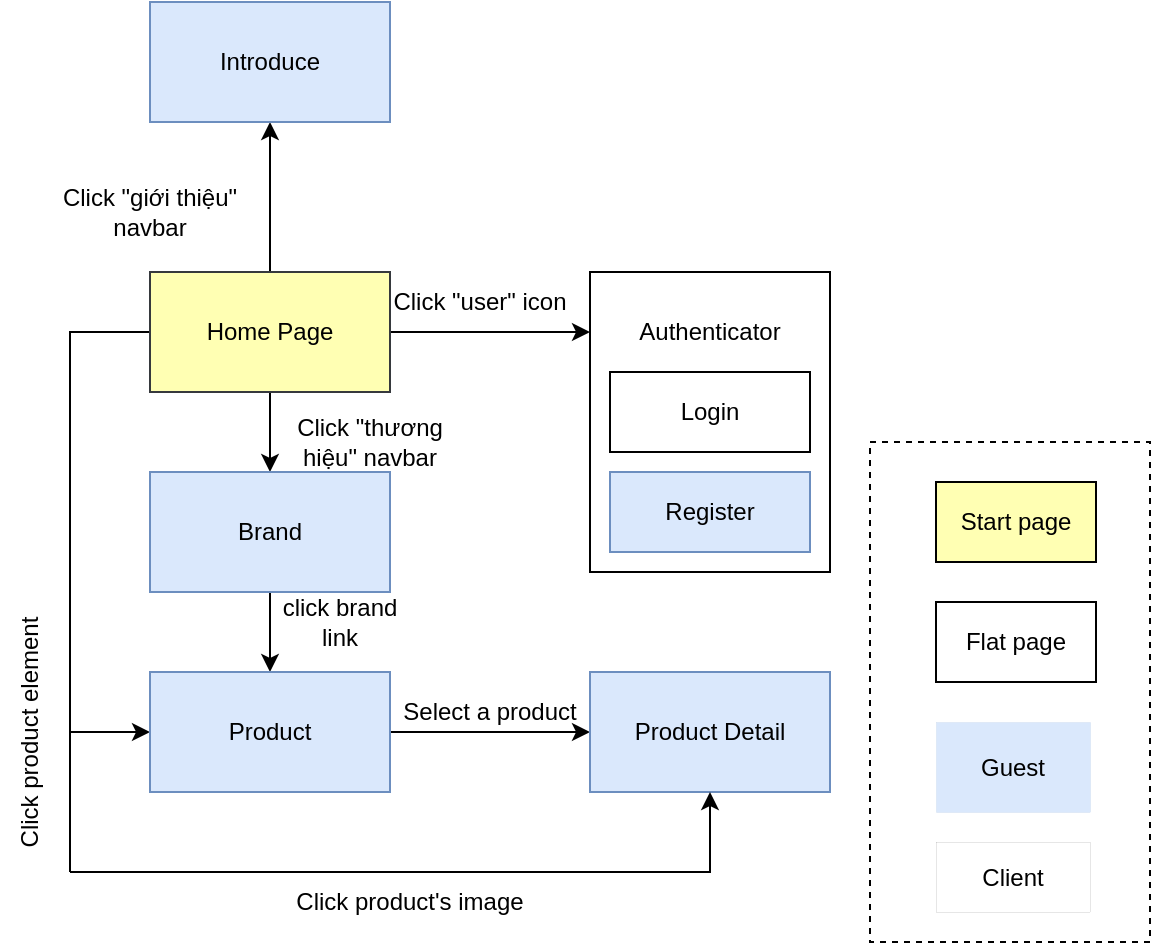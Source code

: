 <mxfile version="21.7.5" type="device">
  <diagram id="_5H-L2p9wcAScAushxqT" name="Trang-1">
    <mxGraphModel dx="1219" dy="713" grid="1" gridSize="10" guides="1" tooltips="1" connect="1" arrows="1" fold="1" page="1" pageScale="1" pageWidth="850" pageHeight="1100" math="0" shadow="0">
      <root>
        <mxCell id="0" />
        <mxCell id="1" parent="0" />
        <mxCell id="cm31tYwsFevxZI4d6jiq-32" value="" style="rounded=0;whiteSpace=wrap;html=1;dashed=1;" parent="1" vertex="1">
          <mxGeometry x="720" y="430" width="140" height="250" as="geometry" />
        </mxCell>
        <mxCell id="cm31tYwsFevxZI4d6jiq-33" value="Guest" style="rounded=0;whiteSpace=wrap;html=1;dashed=1;strokeWidth=0;fillColor=#dae8fc;strokeColor=#6c8ebf;" parent="1" vertex="1">
          <mxGeometry x="753" y="570" width="77" height="45" as="geometry" />
        </mxCell>
        <mxCell id="cm31tYwsFevxZI4d6jiq-34" value="Client" style="rounded=0;whiteSpace=wrap;html=1;dashed=1;strokeWidth=0;" parent="1" vertex="1">
          <mxGeometry x="753" y="630" width="77" height="35" as="geometry" />
        </mxCell>
        <mxCell id="cm31tYwsFevxZI4d6jiq-35" value="Flat page" style="rounded=0;whiteSpace=wrap;html=1;strokeWidth=1;perimeterSpacing=1;" parent="1" vertex="1">
          <mxGeometry x="753" y="510" width="80" height="40" as="geometry" />
        </mxCell>
        <mxCell id="3IGHKN7pYZjDWUHw14rV-1" value="Start page" style="rounded=0;whiteSpace=wrap;html=1;strokeWidth=1;perimeterSpacing=1;fillColor=#FFFFB3;" parent="1" vertex="1">
          <mxGeometry x="753" y="450" width="80" height="40" as="geometry" />
        </mxCell>
        <mxCell id="ui6q3bQQK6sZuKgitUgy-23" style="edgeStyle=orthogonalEdgeStyle;rounded=0;orthogonalLoop=1;jettySize=auto;html=1;entryX=0.5;entryY=0;entryDx=0;entryDy=0;" edge="1" parent="1" source="ui6q3bQQK6sZuKgitUgy-27" target="ui6q3bQQK6sZuKgitUgy-29">
          <mxGeometry relative="1" as="geometry" />
        </mxCell>
        <mxCell id="ui6q3bQQK6sZuKgitUgy-24" style="edgeStyle=orthogonalEdgeStyle;rounded=0;orthogonalLoop=1;jettySize=auto;html=1;entryX=0;entryY=0.5;entryDx=0;entryDy=0;" edge="1" parent="1" source="ui6q3bQQK6sZuKgitUgy-27" target="ui6q3bQQK6sZuKgitUgy-31">
          <mxGeometry relative="1" as="geometry">
            <mxPoint x="350" y="605" as="targetPoint" />
            <Array as="points">
              <mxPoint x="320" y="375" />
              <mxPoint x="320" y="575" />
            </Array>
          </mxGeometry>
        </mxCell>
        <mxCell id="ui6q3bQQK6sZuKgitUgy-25" style="edgeStyle=orthogonalEdgeStyle;rounded=0;orthogonalLoop=1;jettySize=auto;html=1;" edge="1" parent="1" source="ui6q3bQQK6sZuKgitUgy-27">
          <mxGeometry relative="1" as="geometry">
            <mxPoint x="580" y="375" as="targetPoint" />
          </mxGeometry>
        </mxCell>
        <mxCell id="ui6q3bQQK6sZuKgitUgy-26" style="edgeStyle=orthogonalEdgeStyle;rounded=0;orthogonalLoop=1;jettySize=auto;html=1;entryX=0.5;entryY=1;entryDx=0;entryDy=0;" edge="1" parent="1" source="ui6q3bQQK6sZuKgitUgy-27" target="ui6q3bQQK6sZuKgitUgy-33">
          <mxGeometry relative="1" as="geometry" />
        </mxCell>
        <mxCell id="ui6q3bQQK6sZuKgitUgy-27" value="Home Page" style="rounded=0;whiteSpace=wrap;html=1;fillColor=#FFFFB3;strokeColor=#36393d;" vertex="1" parent="1">
          <mxGeometry x="360" y="345" width="120" height="60" as="geometry" />
        </mxCell>
        <mxCell id="ui6q3bQQK6sZuKgitUgy-28" value="" style="edgeStyle=orthogonalEdgeStyle;rounded=0;orthogonalLoop=1;jettySize=auto;html=1;" edge="1" parent="1" source="ui6q3bQQK6sZuKgitUgy-29" target="ui6q3bQQK6sZuKgitUgy-31">
          <mxGeometry relative="1" as="geometry" />
        </mxCell>
        <mxCell id="ui6q3bQQK6sZuKgitUgy-29" value="Brand" style="rounded=0;whiteSpace=wrap;html=1;fillColor=#dae8fc;strokeColor=#6c8ebf;" vertex="1" parent="1">
          <mxGeometry x="360" y="445" width="120" height="60" as="geometry" />
        </mxCell>
        <mxCell id="ui6q3bQQK6sZuKgitUgy-30" style="edgeStyle=orthogonalEdgeStyle;rounded=0;orthogonalLoop=1;jettySize=auto;html=1;entryX=0;entryY=0.5;entryDx=0;entryDy=0;" edge="1" parent="1" source="ui6q3bQQK6sZuKgitUgy-31" target="ui6q3bQQK6sZuKgitUgy-34">
          <mxGeometry relative="1" as="geometry">
            <mxPoint x="570" y="605" as="targetPoint" />
          </mxGeometry>
        </mxCell>
        <mxCell id="ui6q3bQQK6sZuKgitUgy-31" value="Product" style="rounded=0;whiteSpace=wrap;html=1;fillColor=#dae8fc;strokeColor=#6c8ebf;" vertex="1" parent="1">
          <mxGeometry x="360" y="545" width="120" height="60" as="geometry" />
        </mxCell>
        <mxCell id="ui6q3bQQK6sZuKgitUgy-32" value="" style="rounded=0;whiteSpace=wrap;html=1;" vertex="1" parent="1">
          <mxGeometry x="580" y="345" width="120" height="150" as="geometry" />
        </mxCell>
        <mxCell id="ui6q3bQQK6sZuKgitUgy-33" value="Introduce" style="rounded=0;whiteSpace=wrap;html=1;fillColor=#dae8fc;strokeColor=#6c8ebf;" vertex="1" parent="1">
          <mxGeometry x="360" y="210" width="120" height="60" as="geometry" />
        </mxCell>
        <mxCell id="ui6q3bQQK6sZuKgitUgy-34" value="Product Detail" style="rounded=0;whiteSpace=wrap;html=1;fillColor=#dae8fc;strokeColor=#6c8ebf;" vertex="1" parent="1">
          <mxGeometry x="580" y="545" width="120" height="60" as="geometry" />
        </mxCell>
        <mxCell id="ui6q3bQQK6sZuKgitUgy-35" value="" style="endArrow=none;html=1;rounded=0;" edge="1" parent="1">
          <mxGeometry width="50" height="50" relative="1" as="geometry">
            <mxPoint x="320" y="645" as="sourcePoint" />
            <mxPoint x="320" y="575" as="targetPoint" />
          </mxGeometry>
        </mxCell>
        <mxCell id="ui6q3bQQK6sZuKgitUgy-36" value="" style="endArrow=classic;html=1;rounded=0;entryX=0.5;entryY=1;entryDx=0;entryDy=0;" edge="1" parent="1" target="ui6q3bQQK6sZuKgitUgy-34">
          <mxGeometry width="50" height="50" relative="1" as="geometry">
            <mxPoint x="320" y="645" as="sourcePoint" />
            <mxPoint x="760" y="675" as="targetPoint" />
            <Array as="points">
              <mxPoint x="640" y="645" />
            </Array>
          </mxGeometry>
        </mxCell>
        <mxCell id="ui6q3bQQK6sZuKgitUgy-37" value="Login" style="rounded=0;whiteSpace=wrap;html=1;" vertex="1" parent="1">
          <mxGeometry x="590" y="395" width="100" height="40" as="geometry" />
        </mxCell>
        <mxCell id="ui6q3bQQK6sZuKgitUgy-38" value="Register" style="rounded=0;whiteSpace=wrap;html=1;fillColor=#dae8fc;strokeColor=#6c8ebf;" vertex="1" parent="1">
          <mxGeometry x="590" y="445" width="100" height="40" as="geometry" />
        </mxCell>
        <mxCell id="ui6q3bQQK6sZuKgitUgy-39" value="Authenticator" style="text;html=1;strokeColor=none;fillColor=none;align=center;verticalAlign=middle;whiteSpace=wrap;rounded=0;" vertex="1" parent="1">
          <mxGeometry x="610" y="360" width="60" height="30" as="geometry" />
        </mxCell>
        <mxCell id="ui6q3bQQK6sZuKgitUgy-40" value="Click &quot;giới thiệu&quot; navbar" style="text;html=1;strokeColor=none;fillColor=none;align=center;verticalAlign=middle;whiteSpace=wrap;rounded=0;" vertex="1" parent="1">
          <mxGeometry x="300" y="300" width="120" height="30" as="geometry" />
        </mxCell>
        <mxCell id="ui6q3bQQK6sZuKgitUgy-41" value="Click &quot;thương hiệu&quot; navbar" style="text;html=1;strokeColor=none;fillColor=none;align=center;verticalAlign=middle;whiteSpace=wrap;rounded=0;" vertex="1" parent="1">
          <mxGeometry x="420" y="415" width="100" height="30" as="geometry" />
        </mxCell>
        <mxCell id="ui6q3bQQK6sZuKgitUgy-42" value="click brand link" style="text;html=1;strokeColor=none;fillColor=none;align=center;verticalAlign=middle;whiteSpace=wrap;rounded=0;" vertex="1" parent="1">
          <mxGeometry x="420" y="505" width="70" height="30" as="geometry" />
        </mxCell>
        <mxCell id="ui6q3bQQK6sZuKgitUgy-43" value="Click product element" style="text;html=1;strokeColor=none;fillColor=none;align=center;verticalAlign=middle;whiteSpace=wrap;rounded=0;rotation=-90;" vertex="1" parent="1">
          <mxGeometry x="240" y="560" width="120" height="30" as="geometry" />
        </mxCell>
        <mxCell id="ui6q3bQQK6sZuKgitUgy-44" value="Click product&#39;s image" style="text;html=1;strokeColor=none;fillColor=none;align=center;verticalAlign=middle;whiteSpace=wrap;rounded=0;" vertex="1" parent="1">
          <mxGeometry x="430" y="645" width="120" height="30" as="geometry" />
        </mxCell>
        <mxCell id="ui6q3bQQK6sZuKgitUgy-45" value="Select a product" style="text;html=1;strokeColor=none;fillColor=none;align=center;verticalAlign=middle;whiteSpace=wrap;rounded=0;" vertex="1" parent="1">
          <mxGeometry x="480" y="550" width="100" height="30" as="geometry" />
        </mxCell>
        <mxCell id="ui6q3bQQK6sZuKgitUgy-46" value="Click &quot;user&quot; icon" style="text;html=1;strokeColor=none;fillColor=none;align=center;verticalAlign=middle;whiteSpace=wrap;rounded=0;" vertex="1" parent="1">
          <mxGeometry x="480" y="345" width="90" height="30" as="geometry" />
        </mxCell>
      </root>
    </mxGraphModel>
  </diagram>
</mxfile>
